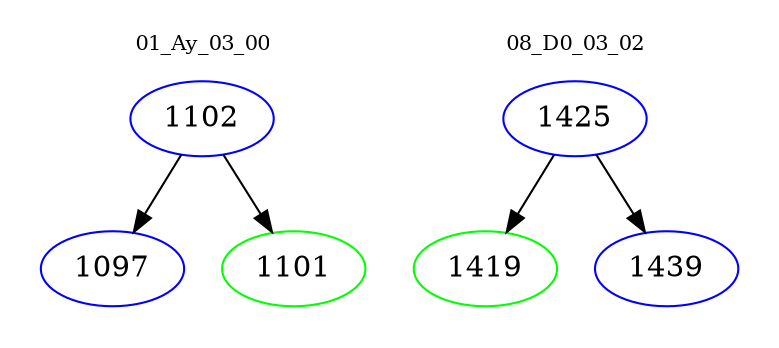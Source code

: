 digraph{
subgraph cluster_0 {
color = white
label = "01_Ay_03_00";
fontsize=10;
T0_1102 [label="1102", color="blue"]
T0_1102 -> T0_1097 [color="black"]
T0_1097 [label="1097", color="blue"]
T0_1102 -> T0_1101 [color="black"]
T0_1101 [label="1101", color="green"]
}
subgraph cluster_1 {
color = white
label = "08_D0_03_02";
fontsize=10;
T1_1425 [label="1425", color="blue"]
T1_1425 -> T1_1419 [color="black"]
T1_1419 [label="1419", color="green"]
T1_1425 -> T1_1439 [color="black"]
T1_1439 [label="1439", color="blue"]
}
}
